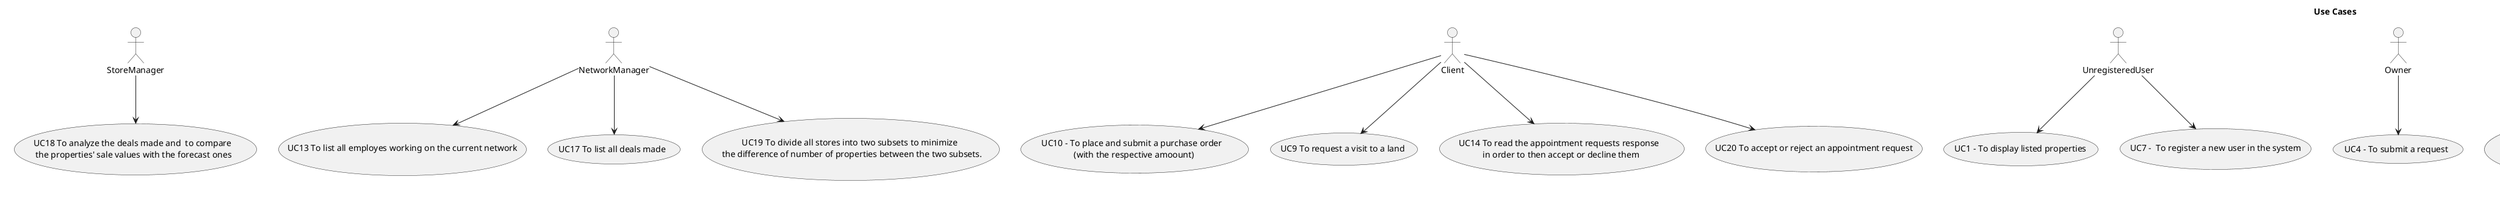 @startuml
'skinparam monochrome true
skinparam packageStyle rectangle
'skinparam shadowing false

skinparam rectangle{
    BorderColor white
}

'title Use Case Diagram Example

top to bottom direction

rectangle "Use Cases" as usecases{
    usecase "UC13" as UC13
    usecase "UC12 - To import information from a legacy system" as UC12
    SystemAdministrator--> UC12
    usecase "UC11" as UC11
    usecase "UC10" as UC10
    usecase "UC9" as UC9
    usecase "UC8" as UC8
    usecase "UC14" as UC14
    usecase "UC15" as UC15
    usecase "UC16" as UC16
    usecase "UC17" as UC17
    usecase "UC18" as UC18
    usecase "UC19" as UC19
    usecase "UC20" as UC20
    usecase "UC21" as UC21


    usecase "UC8 - To select a request and publish an announcement" as UC8

    Agent--> UC8
    usecase "UC4 - To submit a request" as UC4
        Owner --> UC4
        usecase "UC3 - To register an employee" as UC3
        SystemAdministrator --> UC3
        usecase "UC5 - To register a store" as UC5
        SystemAdministrator --> UC5
        usecase "UC2 - To publish an announcement" as UC2
        Agent --> UC2
        usecase "UC1 - To display listed properties" as UC1
        UnregisteredUser --> UC1
        usecase "UC7 -  To register a new user in the system" as UC7
          UnregisteredUser --> UC7

         usecase "UC11 - To list and decide (whether to accept or decline)  real estate purchase \nand to send an email to the customer in case of acceptance" as UC11
             Agent--> UC11

             usecase "UC10 - To place and submit a purchase order \n (with the respective amoount)" as UC10
             Client --> UC10

             usecase "UC9 To request a visit to a land" as UC9
             Client --> UC9
             usecase "UC13 To list all employes working on the current network" as UC13
             NetworkManager --> UC13
             usecase "UC14 To read the appointment requests response \n in order to then accept or decline them" as UC14
             Client --> UC14

             usecase "UC15 to list all booking requests" as UC15
             Agent --> UC15

              usecase "UC16 to respond to the User that scheduled the visit when viewing a booking request" as UC16
                          Agent --> UC16

             usecase "UC17 To list all deals made" as UC17
             NetworkManager --> UC17
             usecase "UC18 To analyze the deals made and  to compare \n the properties' sale values with the forecast ones " as UC18
                          StoreManager --> UC18
              usecase "UC19 To divide all stores into two subsets to minimize \n the difference of number of properties between the two subsets." as UC19
                          NetworkManager --> UC19
               usecase "UC20 To accept or reject an appointment request" as UC20
                                       Client --> UC20
                                       usecase "UC21 To register a visit and an opinion about the business"  as UC21
                                       Agent --> UC21



 }


@enduml